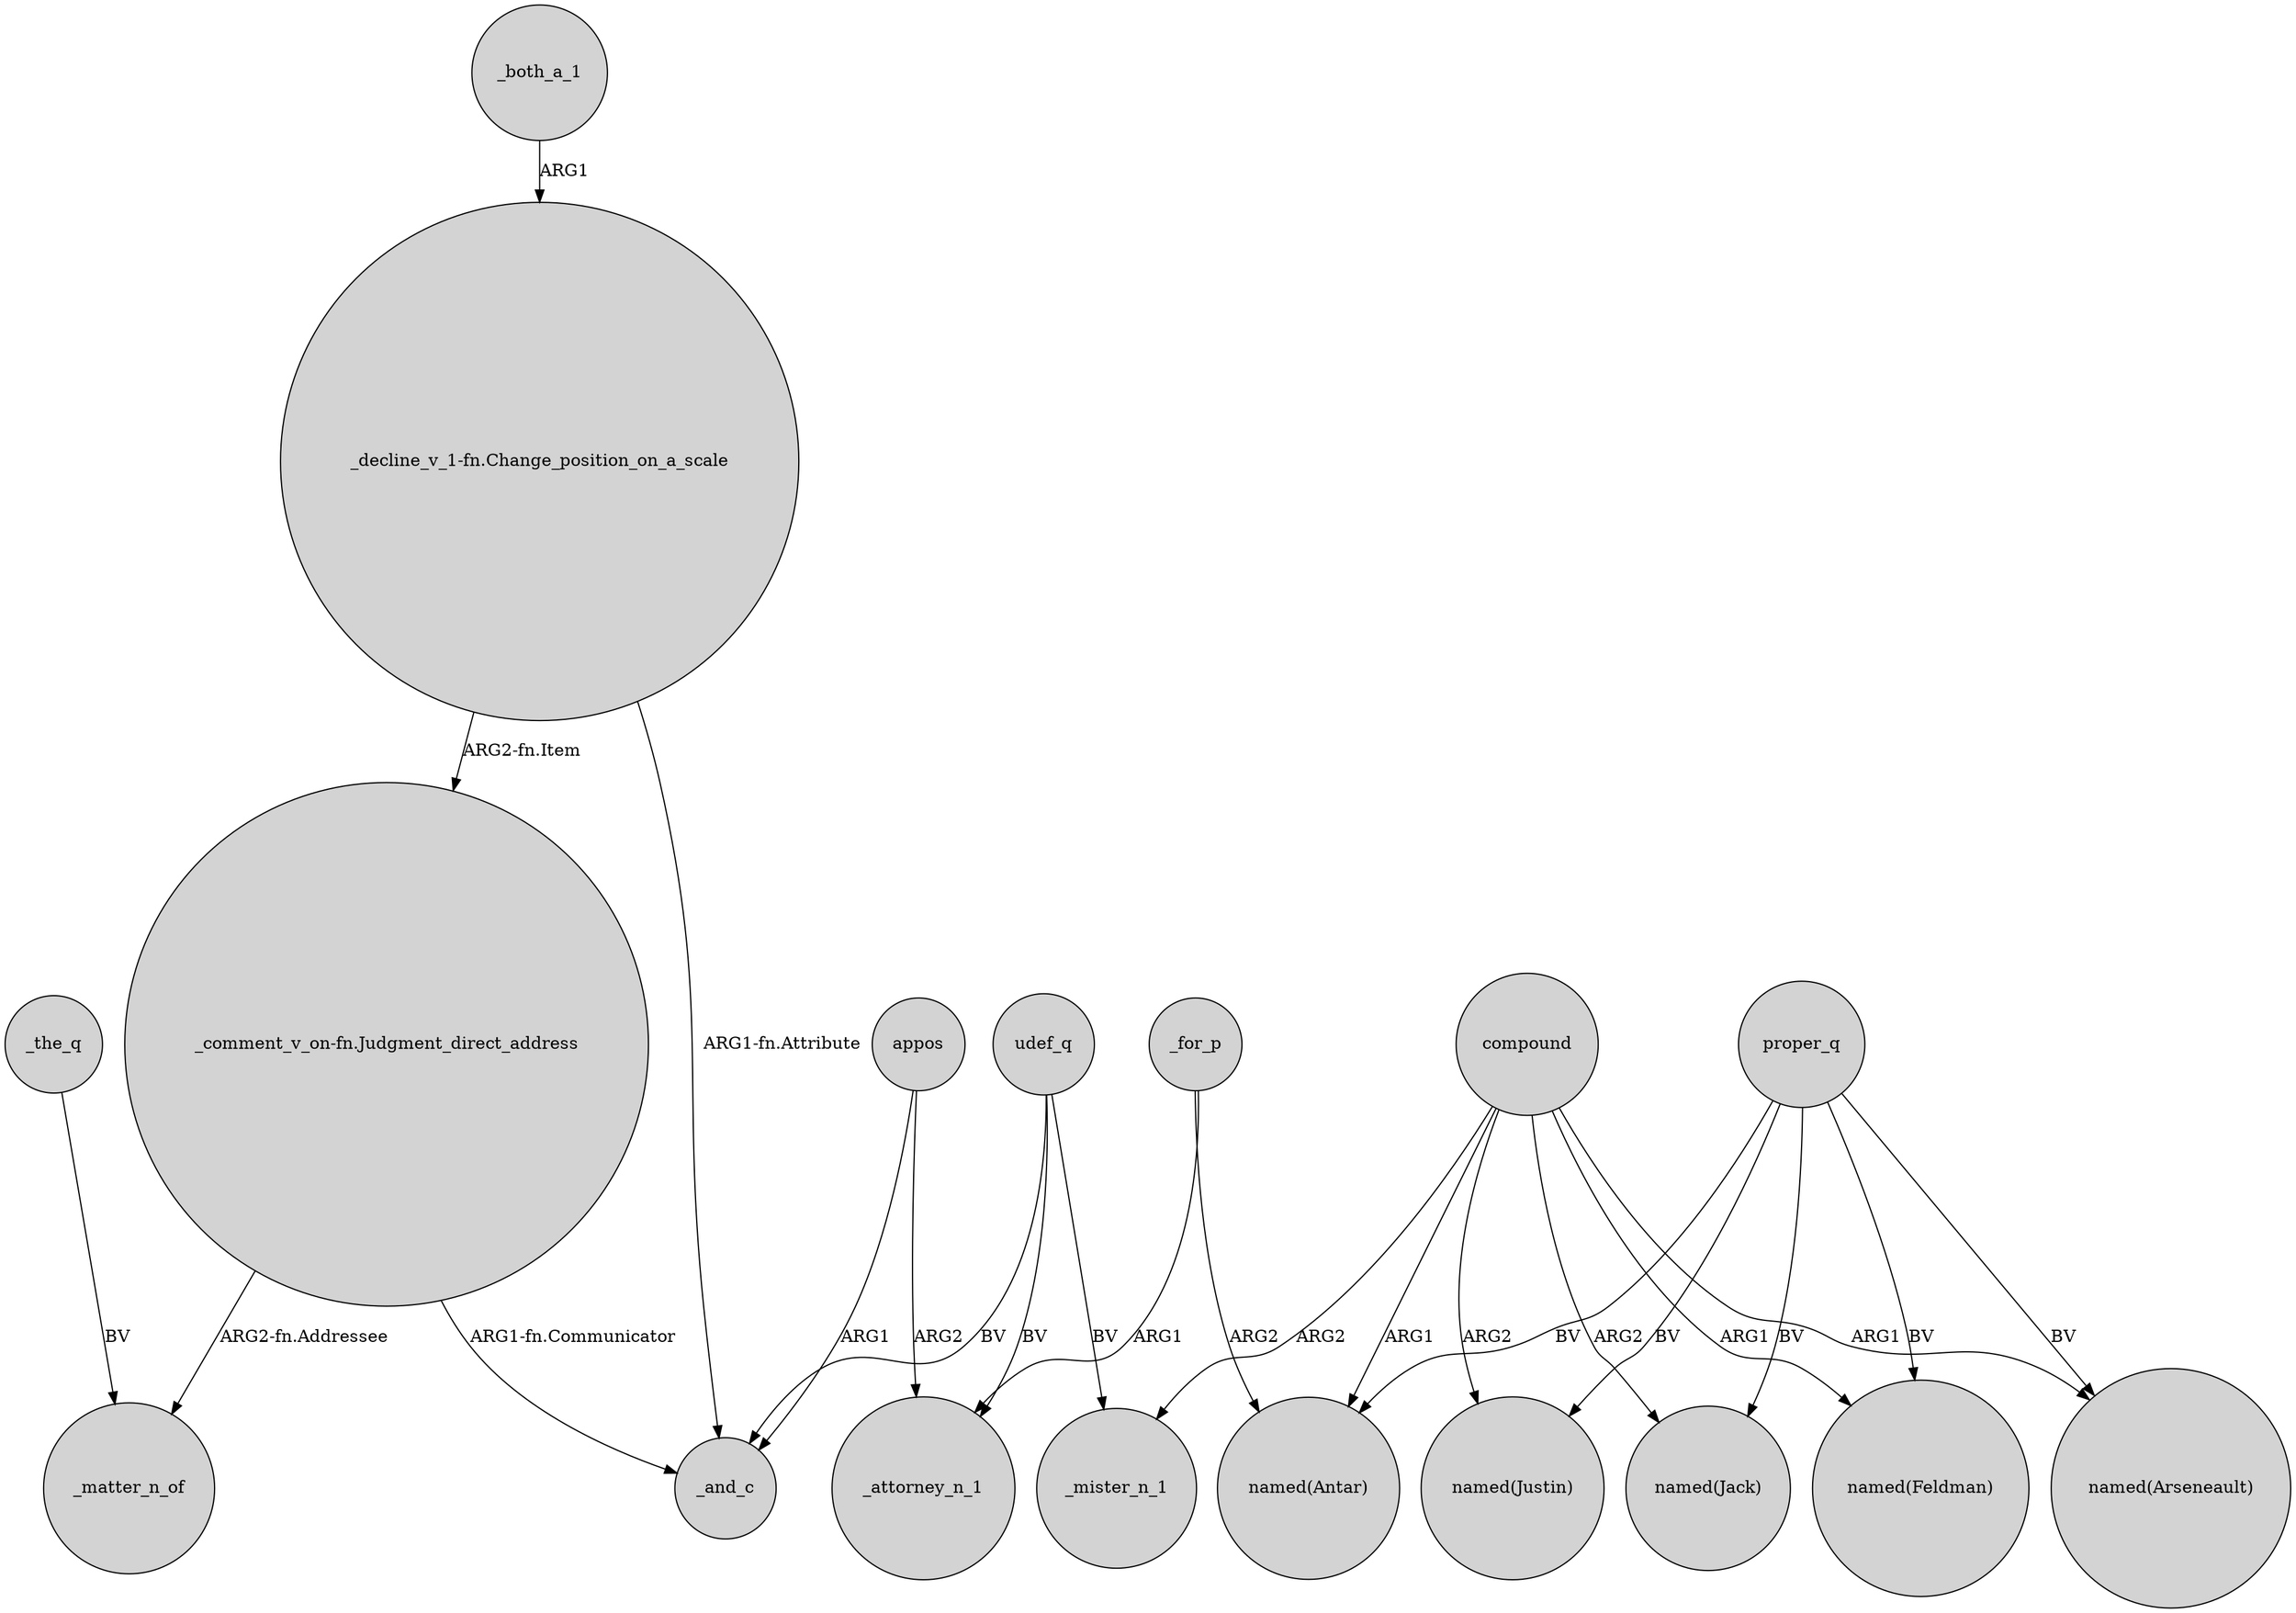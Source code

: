 digraph {
	node [shape=circle style=filled]
	_the_q -> _matter_n_of [label=BV]
	compound -> _mister_n_1 [label=ARG2]
	appos -> _attorney_n_1 [label=ARG2]
	proper_q -> "named(Jack)" [label=BV]
	compound -> "named(Antar)" [label=ARG1]
	"_decline_v_1-fn.Change_position_on_a_scale" -> "_comment_v_on-fn.Judgment_direct_address" [label="ARG2-fn.Item"]
	"_comment_v_on-fn.Judgment_direct_address" -> _and_c [label="ARG1-fn.Communicator"]
	proper_q -> "named(Feldman)" [label=BV]
	appos -> _and_c [label=ARG1]
	_for_p -> _attorney_n_1 [label=ARG1]
	compound -> "named(Arseneault)" [label=ARG1]
	udef_q -> _mister_n_1 [label=BV]
	udef_q -> _and_c [label=BV]
	compound -> "named(Feldman)" [label=ARG1]
	compound -> "named(Justin)" [label=ARG2]
	proper_q -> "named(Justin)" [label=BV]
	proper_q -> "named(Arseneault)" [label=BV]
	compound -> "named(Jack)" [label=ARG2]
	proper_q -> "named(Antar)" [label=BV]
	"_decline_v_1-fn.Change_position_on_a_scale" -> _and_c [label="ARG1-fn.Attribute"]
	udef_q -> _attorney_n_1 [label=BV]
	"_comment_v_on-fn.Judgment_direct_address" -> _matter_n_of [label="ARG2-fn.Addressee"]
	_for_p -> "named(Antar)" [label=ARG2]
	_both_a_1 -> "_decline_v_1-fn.Change_position_on_a_scale" [label=ARG1]
}
